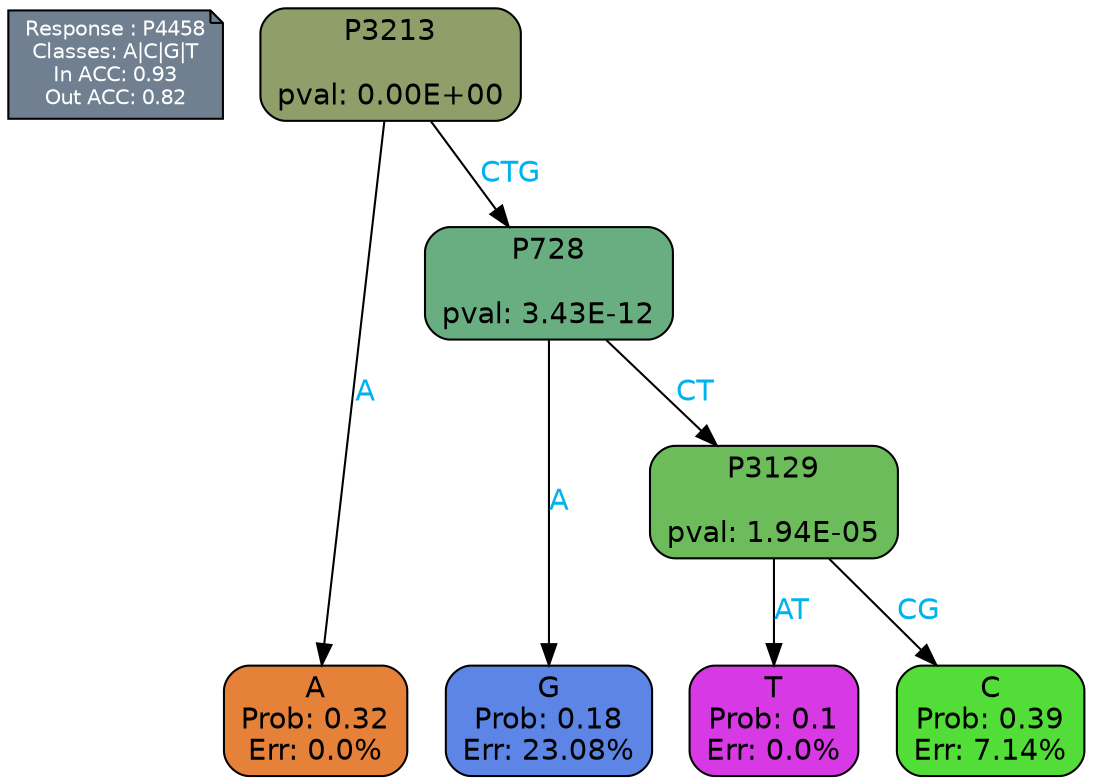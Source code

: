 digraph Tree {
node [shape=box, style="filled, rounded", color="black", fontname=helvetica] ;
graph [ranksep=equally, splines=polylines, bgcolor=transparent, dpi=600] ;
edge [fontname=helvetica] ;
LEGEND [label="Response : P4458
Classes: A|C|G|T
In ACC: 0.93
Out ACC: 0.82
",shape=note,align=left,style=filled,fillcolor="slategray",fontcolor="white",fontsize=10];1 [label="P3213

pval: 0.00E+00", fillcolor="#909f69"] ;
2 [label="A
Prob: 0.32
Err: 0.0%", fillcolor="#e58139"] ;
3 [label="P728

pval: 3.43E-12", fillcolor="#68ae80"] ;
4 [label="G
Prob: 0.18
Err: 23.08%", fillcolor="#5d85e5"] ;
5 [label="P3129

pval: 1.94E-05", fillcolor="#6cbc5b"] ;
6 [label="T
Prob: 0.1
Err: 0.0%", fillcolor="#d739e5"] ;
7 [label="C
Prob: 0.39
Err: 7.14%", fillcolor="#52dd39"] ;
1 -> 2 [label="A",fontcolor=deepskyblue2] ;
1 -> 3 [label="CTG",fontcolor=deepskyblue2] ;
3 -> 4 [label="A",fontcolor=deepskyblue2] ;
3 -> 5 [label="CT",fontcolor=deepskyblue2] ;
5 -> 6 [label="AT",fontcolor=deepskyblue2] ;
5 -> 7 [label="CG",fontcolor=deepskyblue2] ;
{rank = same; 2;4;6;7;}{rank = same; LEGEND;1;}}